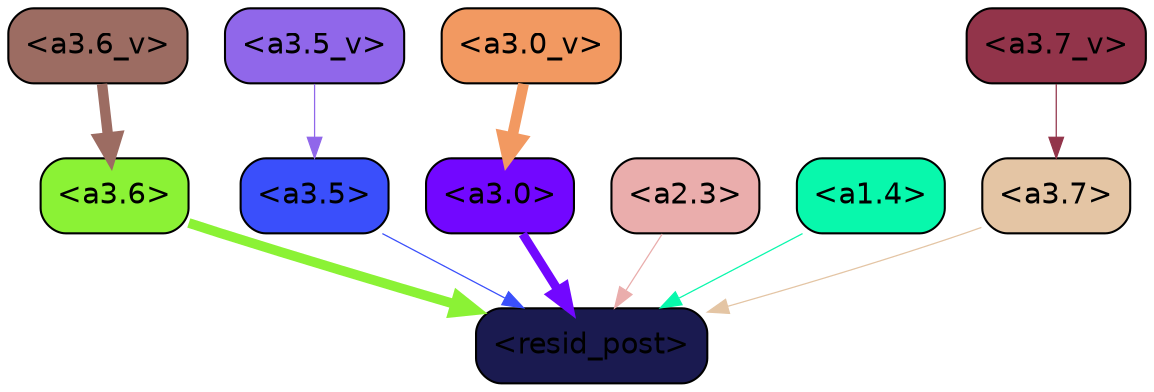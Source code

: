 strict digraph "" {
	graph [bgcolor=transparent,
		layout=dot,
		overlap=false,
		splines=true
	];
	"<a3.7>"	[color=black,
		fillcolor="#e4c5a4",
		fontname=Helvetica,
		shape=box,
		style="filled, rounded"];
	"<resid_post>"	[color=black,
		fillcolor="#1a1a50",
		fontname=Helvetica,
		shape=box,
		style="filled, rounded"];
	"<a3.7>" -> "<resid_post>"	[color="#e4c5a4",
		penwidth=0.6];
	"<a3.6>"	[color=black,
		fillcolor="#8bf235",
		fontname=Helvetica,
		shape=box,
		style="filled, rounded"];
	"<a3.6>" -> "<resid_post>"	[color="#8bf235",
		penwidth=4.6696330308914185];
	"<a3.5>"	[color=black,
		fillcolor="#3a4ffb",
		fontname=Helvetica,
		shape=box,
		style="filled, rounded"];
	"<a3.5>" -> "<resid_post>"	[color="#3a4ffb",
		penwidth=0.6];
	"<a3.0>"	[color=black,
		fillcolor="#7207ff",
		fontname=Helvetica,
		shape=box,
		style="filled, rounded"];
	"<a3.0>" -> "<resid_post>"	[color="#7207ff",
		penwidth=4.282557368278503];
	"<a2.3>"	[color=black,
		fillcolor="#eaadac",
		fontname=Helvetica,
		shape=box,
		style="filled, rounded"];
	"<a2.3>" -> "<resid_post>"	[color="#eaadac",
		penwidth=0.6];
	"<a1.4>"	[color=black,
		fillcolor="#08f8ac",
		fontname=Helvetica,
		shape=box,
		style="filled, rounded"];
	"<a1.4>" -> "<resid_post>"	[color="#08f8ac",
		penwidth=0.6];
	"<a3.7_v>"	[color=black,
		fillcolor="#92344a",
		fontname=Helvetica,
		shape=box,
		style="filled, rounded"];
	"<a3.7_v>" -> "<a3.7>"	[color="#92344a",
		penwidth=0.6];
	"<a3.6_v>"	[color=black,
		fillcolor="#9c6c62",
		fontname=Helvetica,
		shape=box,
		style="filled, rounded"];
	"<a3.6_v>" -> "<a3.6>"	[color="#9c6c62",
		penwidth=5.002329230308533];
	"<a3.5_v>"	[color=black,
		fillcolor="#9067ea",
		fontname=Helvetica,
		shape=box,
		style="filled, rounded"];
	"<a3.5_v>" -> "<a3.5>"	[color="#9067ea",
		penwidth=0.6];
	"<a3.0_v>"	[color=black,
		fillcolor="#f29961",
		fontname=Helvetica,
		shape=box,
		style="filled, rounded"];
	"<a3.0_v>" -> "<a3.0>"	[color="#f29961",
		penwidth=5.188832879066467];
}
